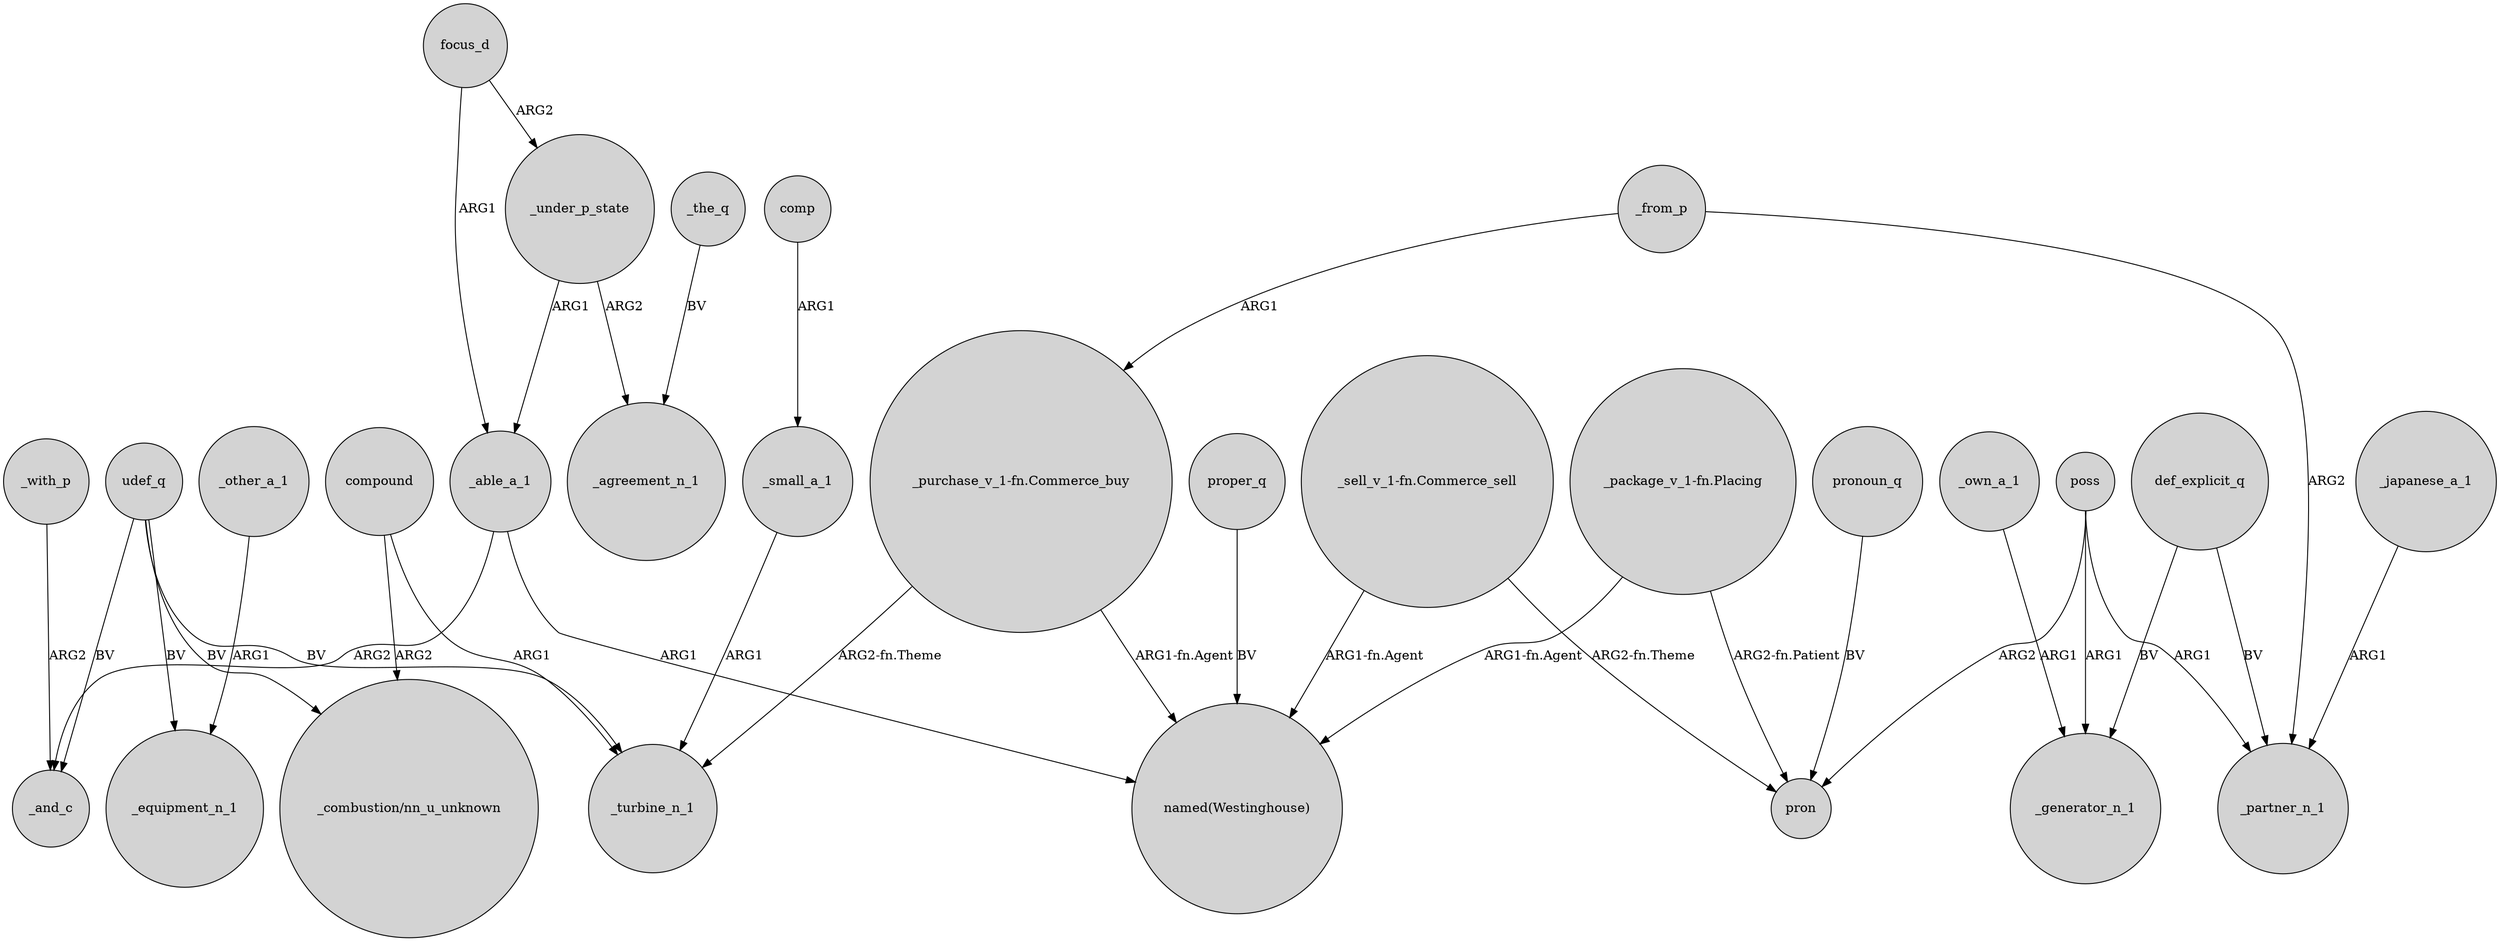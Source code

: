 digraph {
	node [shape=circle style=filled]
	_with_p -> _and_c [label=ARG2]
	udef_q -> _equipment_n_1 [label=BV]
	_from_p -> "_purchase_v_1-fn.Commerce_buy" [label=ARG1]
	compound -> _turbine_n_1 [label=ARG1]
	compound -> "_combustion/nn_u_unknown" [label=ARG2]
	poss -> pron [label=ARG2]
	_able_a_1 -> _and_c [label=ARG2]
	_own_a_1 -> _generator_n_1 [label=ARG1]
	proper_q -> "named(Westinghouse)" [label=BV]
	_able_a_1 -> "named(Westinghouse)" [label=ARG1]
	_under_p_state -> _able_a_1 [label=ARG1]
	"_purchase_v_1-fn.Commerce_buy" -> _turbine_n_1 [label="ARG2-fn.Theme"]
	udef_q -> _turbine_n_1 [label=BV]
	_under_p_state -> _agreement_n_1 [label=ARG2]
	_from_p -> _partner_n_1 [label=ARG2]
	def_explicit_q -> _partner_n_1 [label=BV]
	_other_a_1 -> _equipment_n_1 [label=ARG1]
	udef_q -> "_combustion/nn_u_unknown" [label=BV]
	pronoun_q -> pron [label=BV]
	_the_q -> _agreement_n_1 [label=BV]
	poss -> _partner_n_1 [label=ARG1]
	comp -> _small_a_1 [label=ARG1]
	"_sell_v_1-fn.Commerce_sell" -> pron [label="ARG2-fn.Theme"]
	def_explicit_q -> _generator_n_1 [label=BV]
	_japanese_a_1 -> _partner_n_1 [label=ARG1]
	focus_d -> _able_a_1 [label=ARG1]
	_small_a_1 -> _turbine_n_1 [label=ARG1]
	"_sell_v_1-fn.Commerce_sell" -> "named(Westinghouse)" [label="ARG1-fn.Agent"]
	poss -> _generator_n_1 [label=ARG1]
	"_package_v_1-fn.Placing" -> pron [label="ARG2-fn.Patient"]
	"_package_v_1-fn.Placing" -> "named(Westinghouse)" [label="ARG1-fn.Agent"]
	udef_q -> _and_c [label=BV]
	"_purchase_v_1-fn.Commerce_buy" -> "named(Westinghouse)" [label="ARG1-fn.Agent"]
	focus_d -> _under_p_state [label=ARG2]
}
